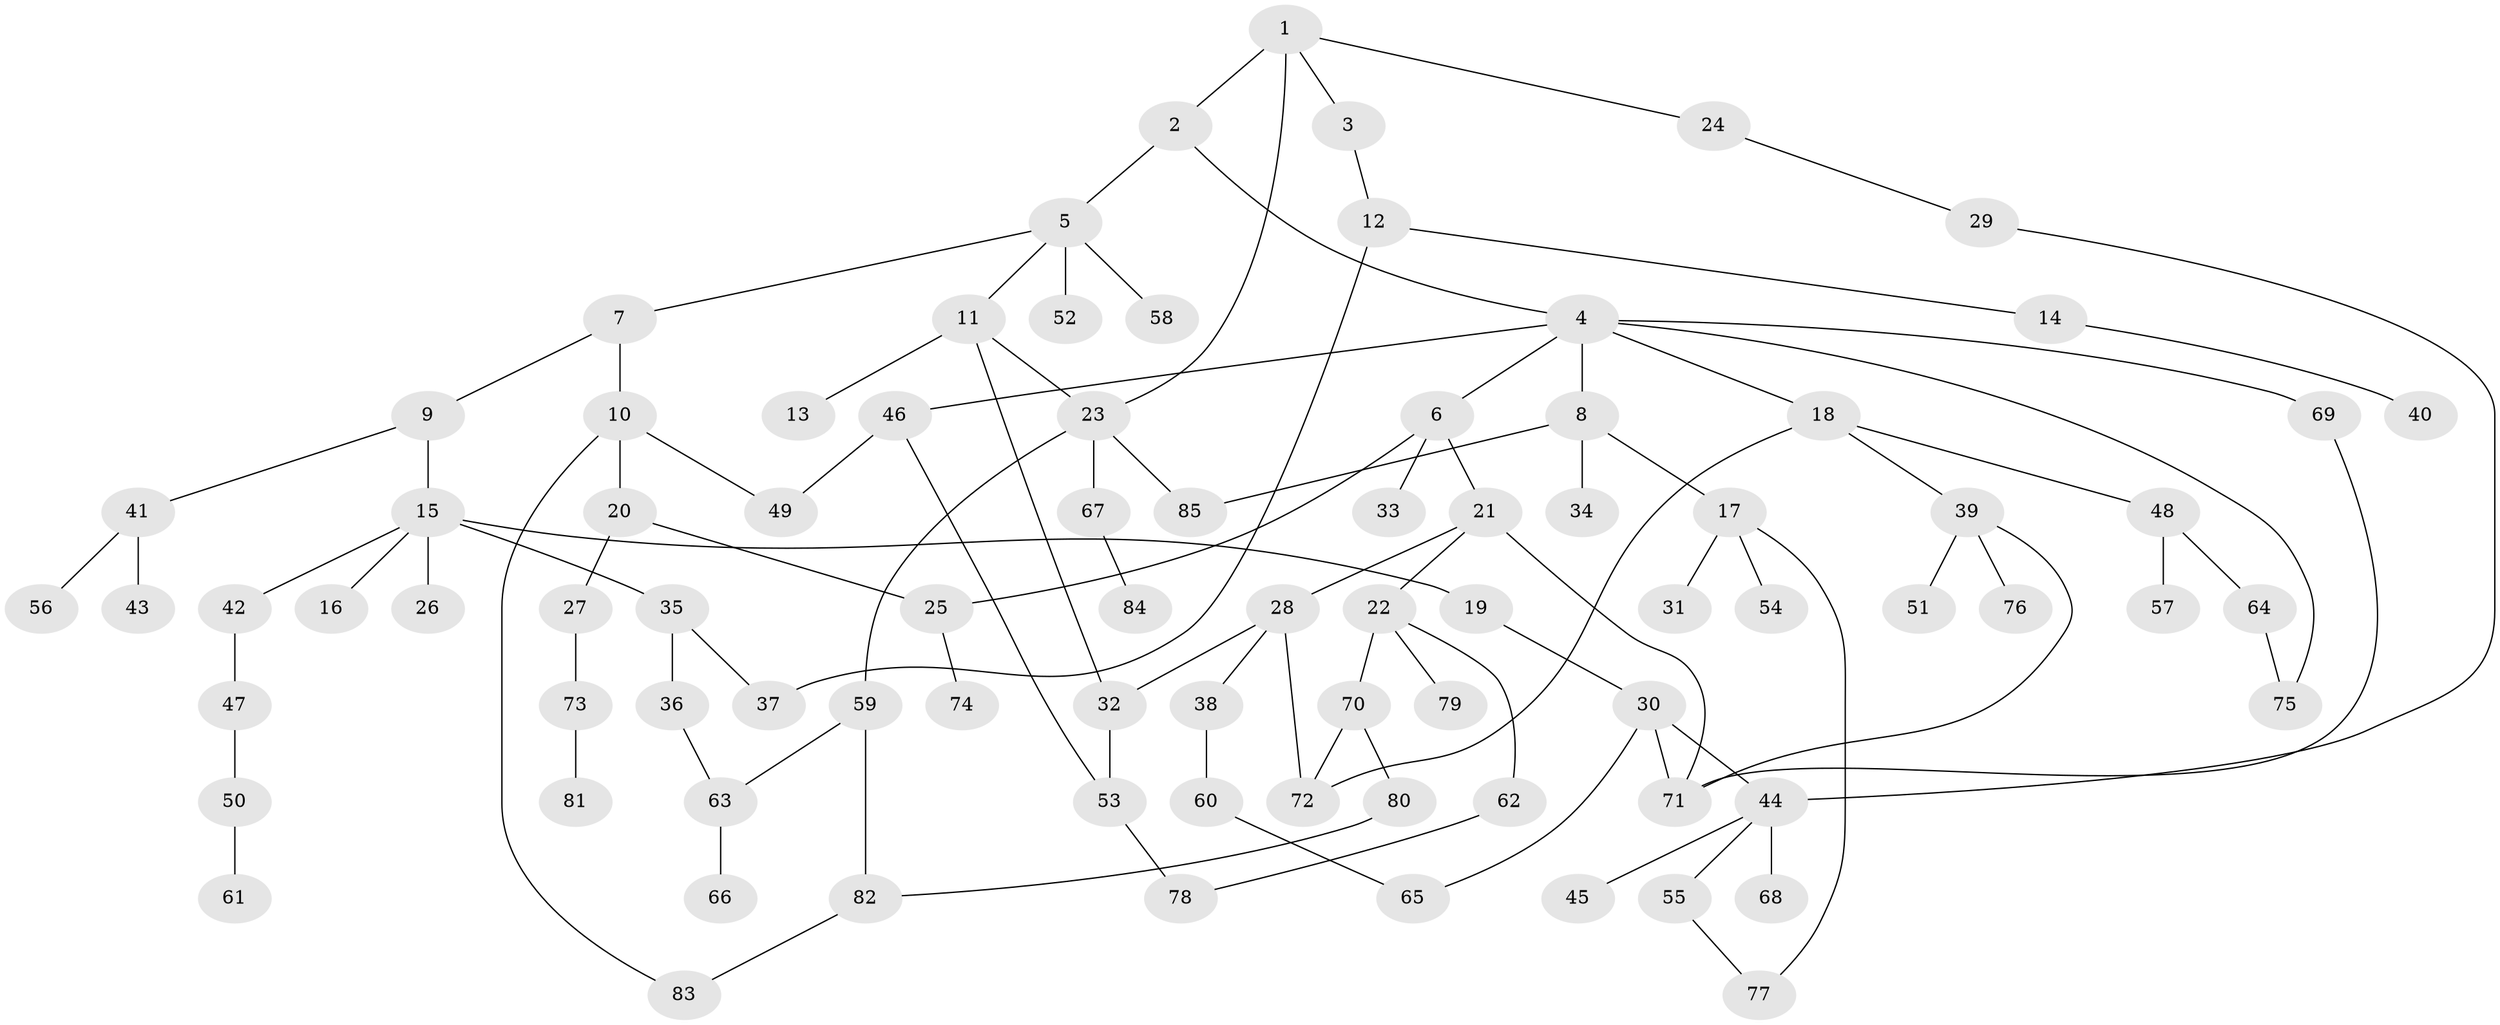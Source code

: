 // coarse degree distribution, {4: 0.12962962962962962, 3: 0.2777777777777778, 8: 0.018518518518518517, 7: 0.018518518518518517, 1: 0.2222222222222222, 5: 0.037037037037037035, 2: 0.2777777777777778, 6: 0.018518518518518517}
// Generated by graph-tools (version 1.1) at 2025/41/03/06/25 10:41:25]
// undirected, 85 vertices, 104 edges
graph export_dot {
graph [start="1"]
  node [color=gray90,style=filled];
  1;
  2;
  3;
  4;
  5;
  6;
  7;
  8;
  9;
  10;
  11;
  12;
  13;
  14;
  15;
  16;
  17;
  18;
  19;
  20;
  21;
  22;
  23;
  24;
  25;
  26;
  27;
  28;
  29;
  30;
  31;
  32;
  33;
  34;
  35;
  36;
  37;
  38;
  39;
  40;
  41;
  42;
  43;
  44;
  45;
  46;
  47;
  48;
  49;
  50;
  51;
  52;
  53;
  54;
  55;
  56;
  57;
  58;
  59;
  60;
  61;
  62;
  63;
  64;
  65;
  66;
  67;
  68;
  69;
  70;
  71;
  72;
  73;
  74;
  75;
  76;
  77;
  78;
  79;
  80;
  81;
  82;
  83;
  84;
  85;
  1 -- 2;
  1 -- 3;
  1 -- 24;
  1 -- 23;
  2 -- 4;
  2 -- 5;
  3 -- 12;
  4 -- 6;
  4 -- 8;
  4 -- 18;
  4 -- 46;
  4 -- 69;
  4 -- 75;
  5 -- 7;
  5 -- 11;
  5 -- 52;
  5 -- 58;
  6 -- 21;
  6 -- 25;
  6 -- 33;
  7 -- 9;
  7 -- 10;
  8 -- 17;
  8 -- 34;
  8 -- 85;
  9 -- 15;
  9 -- 41;
  10 -- 20;
  10 -- 49;
  10 -- 83;
  11 -- 13;
  11 -- 23;
  11 -- 32;
  12 -- 14;
  12 -- 37;
  14 -- 40;
  15 -- 16;
  15 -- 19;
  15 -- 26;
  15 -- 35;
  15 -- 42;
  17 -- 31;
  17 -- 54;
  17 -- 77;
  18 -- 39;
  18 -- 48;
  18 -- 72;
  19 -- 30;
  20 -- 27;
  20 -- 25;
  21 -- 22;
  21 -- 28;
  21 -- 71;
  22 -- 62;
  22 -- 70;
  22 -- 79;
  23 -- 59;
  23 -- 67;
  23 -- 85;
  24 -- 29;
  25 -- 74;
  27 -- 73;
  28 -- 32;
  28 -- 38;
  28 -- 72;
  29 -- 44;
  30 -- 65;
  30 -- 71;
  30 -- 44;
  32 -- 53;
  35 -- 36;
  35 -- 37;
  36 -- 63;
  38 -- 60;
  39 -- 51;
  39 -- 76;
  39 -- 71;
  41 -- 43;
  41 -- 56;
  42 -- 47;
  44 -- 45;
  44 -- 55;
  44 -- 68;
  46 -- 49;
  46 -- 53;
  47 -- 50;
  48 -- 57;
  48 -- 64;
  50 -- 61;
  53 -- 78;
  55 -- 77;
  59 -- 63;
  59 -- 82;
  60 -- 65;
  62 -- 78;
  63 -- 66;
  64 -- 75;
  67 -- 84;
  69 -- 71;
  70 -- 80;
  70 -- 72;
  73 -- 81;
  80 -- 82;
  82 -- 83;
}
